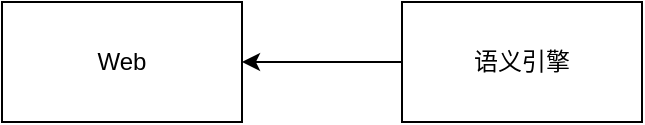<mxfile version="13.8.2" type="github"><diagram id="eIfZgUSZIhf4U0Fnki3I" name="Page-1"><mxGraphModel dx="868" dy="460" grid="1" gridSize="10" guides="1" tooltips="1" connect="1" arrows="1" fold="1" page="1" pageScale="1" pageWidth="827" pageHeight="1169" math="0" shadow="0"><root><mxCell id="0"/><mxCell id="1" parent="0"/><mxCell id="tw7c6x0JMN8WMsF9V3jQ-3" value="Web" style="rounded=0;whiteSpace=wrap;html=1;" vertex="1" parent="1"><mxGeometry x="20" y="80" width="120" height="60" as="geometry"/></mxCell><mxCell id="tw7c6x0JMN8WMsF9V3jQ-5" value="" style="edgeStyle=orthogonalEdgeStyle;rounded=0;orthogonalLoop=1;jettySize=auto;html=1;" edge="1" parent="1" source="tw7c6x0JMN8WMsF9V3jQ-4" target="tw7c6x0JMN8WMsF9V3jQ-3"><mxGeometry relative="1" as="geometry"/></mxCell><mxCell id="tw7c6x0JMN8WMsF9V3jQ-4" value="语义引擎" style="rounded=0;whiteSpace=wrap;html=1;" vertex="1" parent="1"><mxGeometry x="220" y="80" width="120" height="60" as="geometry"/></mxCell></root></mxGraphModel></diagram></mxfile>